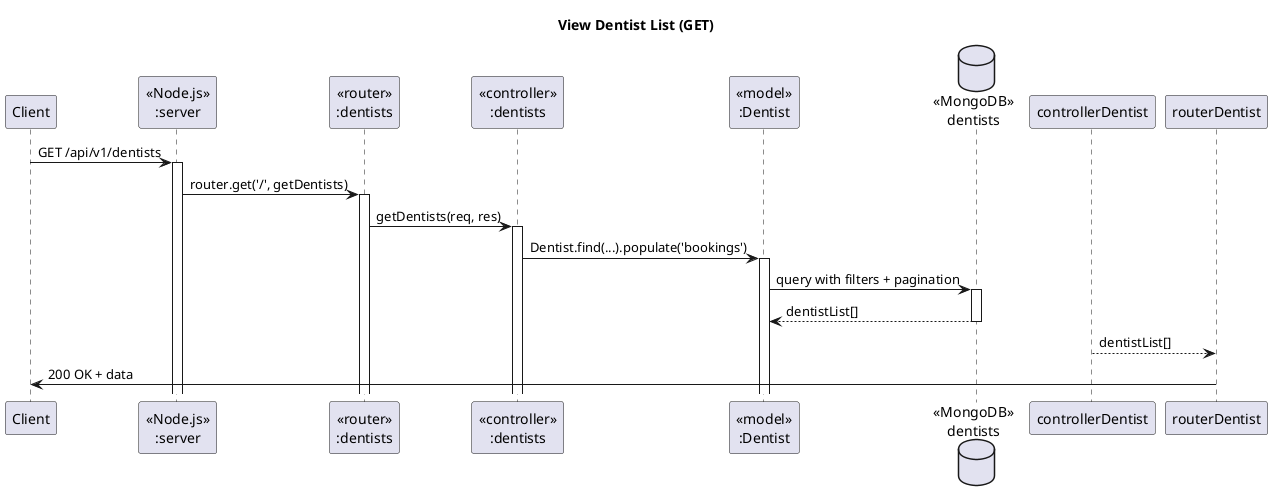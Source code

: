 @startuml View Dentist List (GET)

title "View Dentist List (GET)"

participant "Client" as client
participant "<<Node.js>>\n:server" as server
participant "<<router>>\n:dentists" as routerDentists
participant "<<controller>>\n:dentists" as controllerDentists
participant "<<model>>\n:Dentist" as modelDentist
database "<<MongoDB>>\ndentists" as dentistsDB

client -> server ++ : GET /api/v1/dentists
server -> routerDentists ++ : router.get('/', getDentists)
routerDentists -> controllerDentists ++ : getDentists(req, res)
controllerDentists -> modelDentist ++ : Dentist.find(...).populate('bookings')
modelDentist -> dentistsDB ++ : query with filters + pagination
dentistsDB --> modelDentist -- : dentistList[]
controllerDentist --> routerDentist -- : dentistList[]
routerDentist -> client -- : 200 OK + data

@enduml
